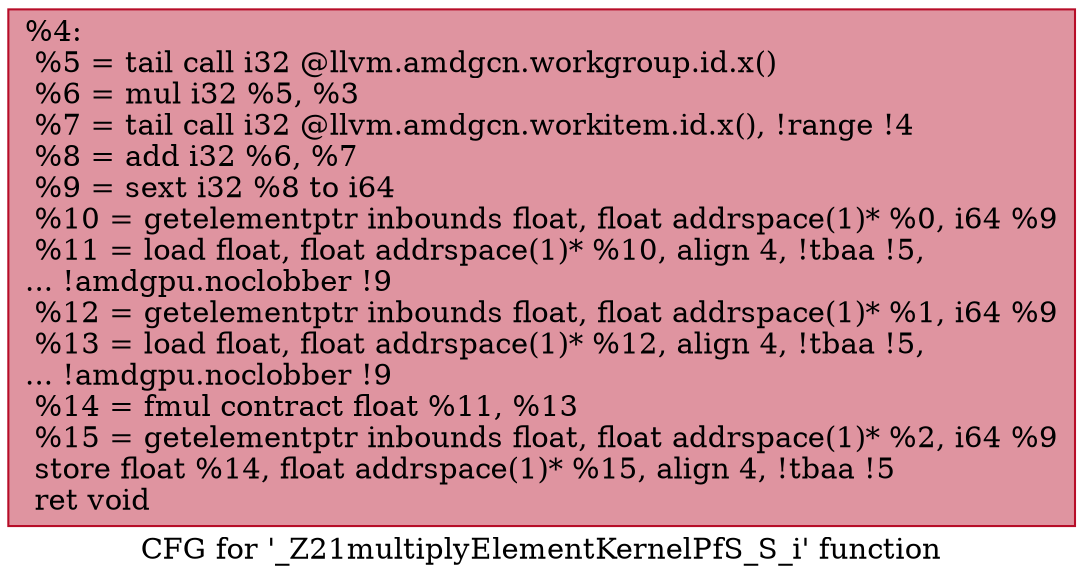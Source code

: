 digraph "CFG for '_Z21multiplyElementKernelPfS_S_i' function" {
	label="CFG for '_Z21multiplyElementKernelPfS_S_i' function";

	Node0x4f04e20 [shape=record,color="#b70d28ff", style=filled, fillcolor="#b70d2870",label="{%4:\l  %5 = tail call i32 @llvm.amdgcn.workgroup.id.x()\l  %6 = mul i32 %5, %3\l  %7 = tail call i32 @llvm.amdgcn.workitem.id.x(), !range !4\l  %8 = add i32 %6, %7\l  %9 = sext i32 %8 to i64\l  %10 = getelementptr inbounds float, float addrspace(1)* %0, i64 %9\l  %11 = load float, float addrspace(1)* %10, align 4, !tbaa !5,\l... !amdgpu.noclobber !9\l  %12 = getelementptr inbounds float, float addrspace(1)* %1, i64 %9\l  %13 = load float, float addrspace(1)* %12, align 4, !tbaa !5,\l... !amdgpu.noclobber !9\l  %14 = fmul contract float %11, %13\l  %15 = getelementptr inbounds float, float addrspace(1)* %2, i64 %9\l  store float %14, float addrspace(1)* %15, align 4, !tbaa !5\l  ret void\l}"];
}

